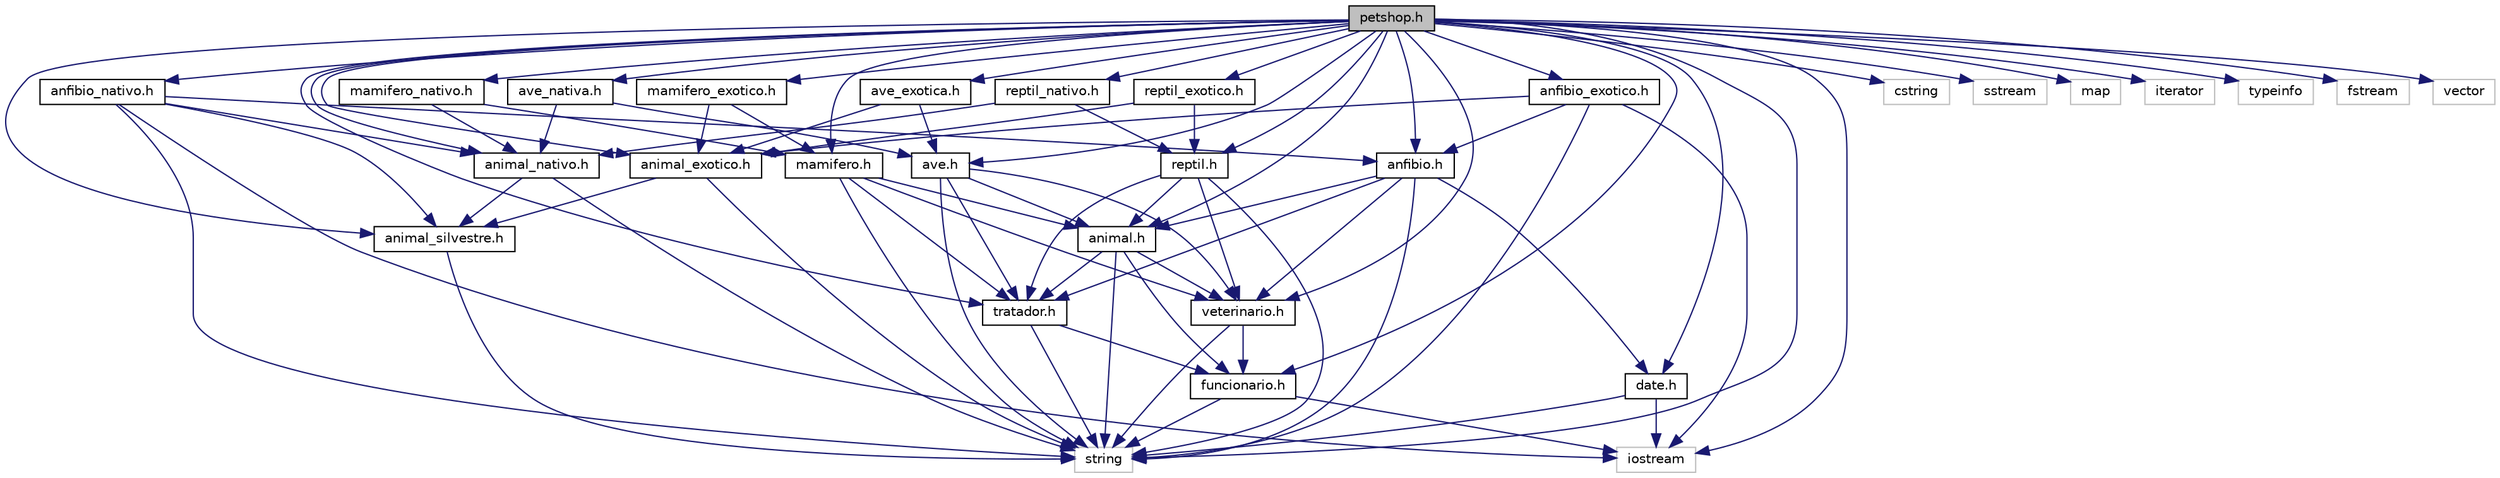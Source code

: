 digraph "petshop.h"
{
  edge [fontname="Helvetica",fontsize="10",labelfontname="Helvetica",labelfontsize="10"];
  node [fontname="Helvetica",fontsize="10",shape=record];
  Node0 [label="petshop.h",height=0.2,width=0.4,color="black", fillcolor="grey75", style="filled", fontcolor="black"];
  Node0 -> Node1 [color="midnightblue",fontsize="10",style="solid"];
  Node1 [label="iostream",height=0.2,width=0.4,color="grey75", fillcolor="white", style="filled"];
  Node0 -> Node2 [color="midnightblue",fontsize="10",style="solid"];
  Node2 [label="string",height=0.2,width=0.4,color="grey75", fillcolor="white", style="filled"];
  Node0 -> Node3 [color="midnightblue",fontsize="10",style="solid"];
  Node3 [label="cstring",height=0.2,width=0.4,color="grey75", fillcolor="white", style="filled"];
  Node0 -> Node4 [color="midnightblue",fontsize="10",style="solid"];
  Node4 [label="sstream",height=0.2,width=0.4,color="grey75", fillcolor="white", style="filled"];
  Node0 -> Node5 [color="midnightblue",fontsize="10",style="solid"];
  Node5 [label="map",height=0.2,width=0.4,color="grey75", fillcolor="white", style="filled"];
  Node0 -> Node6 [color="midnightblue",fontsize="10",style="solid"];
  Node6 [label="iterator",height=0.2,width=0.4,color="grey75", fillcolor="white", style="filled"];
  Node0 -> Node7 [color="midnightblue",fontsize="10",style="solid"];
  Node7 [label="typeinfo",height=0.2,width=0.4,color="grey75", fillcolor="white", style="filled"];
  Node0 -> Node8 [color="midnightblue",fontsize="10",style="solid"];
  Node8 [label="fstream",height=0.2,width=0.4,color="grey75", fillcolor="white", style="filled"];
  Node0 -> Node9 [color="midnightblue",fontsize="10",style="solid"];
  Node9 [label="vector",height=0.2,width=0.4,color="grey75", fillcolor="white", style="filled"];
  Node0 -> Node10 [color="midnightblue",fontsize="10",style="solid"];
  Node10 [label="funcionario.h",height=0.2,width=0.4,color="black", fillcolor="white", style="filled",URL="$funcionario_8h.html",tooltip="Estrutura de dados da classe de Funcionário. "];
  Node10 -> Node2 [color="midnightblue",fontsize="10",style="solid"];
  Node10 -> Node1 [color="midnightblue",fontsize="10",style="solid"];
  Node0 -> Node11 [color="midnightblue",fontsize="10",style="solid"];
  Node11 [label="tratador.h",height=0.2,width=0.4,color="black", fillcolor="white", style="filled",URL="$tratador_8h.html",tooltip="Estrutura de dados da classe de Tratador. "];
  Node11 -> Node2 [color="midnightblue",fontsize="10",style="solid"];
  Node11 -> Node10 [color="midnightblue",fontsize="10",style="solid"];
  Node0 -> Node12 [color="midnightblue",fontsize="10",style="solid"];
  Node12 [label="veterinario.h",height=0.2,width=0.4,color="black", fillcolor="white", style="filled",URL="$veterinario_8h.html",tooltip="Estrutura de dados da classe de Veterinário. "];
  Node12 -> Node2 [color="midnightblue",fontsize="10",style="solid"];
  Node12 -> Node10 [color="midnightblue",fontsize="10",style="solid"];
  Node0 -> Node13 [color="midnightblue",fontsize="10",style="solid"];
  Node13 [label="animal.h",height=0.2,width=0.4,color="black", fillcolor="white", style="filled",URL="$animal_8h.html",tooltip="Estrutura de dados da classe de Animal. "];
  Node13 -> Node2 [color="midnightblue",fontsize="10",style="solid"];
  Node13 -> Node10 [color="midnightblue",fontsize="10",style="solid"];
  Node13 -> Node12 [color="midnightblue",fontsize="10",style="solid"];
  Node13 -> Node11 [color="midnightblue",fontsize="10",style="solid"];
  Node0 -> Node14 [color="midnightblue",fontsize="10",style="solid"];
  Node14 [label="animal_silvestre.h",height=0.2,width=0.4,color="black", fillcolor="white", style="filled",URL="$animal__silvestre_8h.html",tooltip="Estrutura de dados da classe de Animal Silvestre. "];
  Node14 -> Node2 [color="midnightblue",fontsize="10",style="solid"];
  Node0 -> Node15 [color="midnightblue",fontsize="10",style="solid"];
  Node15 [label="animal_nativo.h",height=0.2,width=0.4,color="black", fillcolor="white", style="filled",URL="$animal__nativo_8h.html",tooltip="Estrutura de dados da classe de Animal Nativo. "];
  Node15 -> Node2 [color="midnightblue",fontsize="10",style="solid"];
  Node15 -> Node14 [color="midnightblue",fontsize="10",style="solid"];
  Node0 -> Node16 [color="midnightblue",fontsize="10",style="solid"];
  Node16 [label="animal_exotico.h",height=0.2,width=0.4,color="black", fillcolor="white", style="filled",URL="$animal__exotico_8h.html",tooltip="Estrutura de dados da classe de Animal Exótico. "];
  Node16 -> Node2 [color="midnightblue",fontsize="10",style="solid"];
  Node16 -> Node14 [color="midnightblue",fontsize="10",style="solid"];
  Node0 -> Node17 [color="midnightblue",fontsize="10",style="solid"];
  Node17 [label="anfibio.h",height=0.2,width=0.4,color="black", fillcolor="white", style="filled",URL="$anfibio_8h.html",tooltip="Estrutura de dados da classe de Anfíbio. "];
  Node17 -> Node2 [color="midnightblue",fontsize="10",style="solid"];
  Node17 -> Node13 [color="midnightblue",fontsize="10",style="solid"];
  Node17 -> Node12 [color="midnightblue",fontsize="10",style="solid"];
  Node17 -> Node11 [color="midnightblue",fontsize="10",style="solid"];
  Node17 -> Node18 [color="midnightblue",fontsize="10",style="solid"];
  Node18 [label="date.h",height=0.2,width=0.4,color="black", fillcolor="white", style="filled",URL="$date_8h.html",tooltip="Estrutura de dados da classe de date. "];
  Node18 -> Node1 [color="midnightblue",fontsize="10",style="solid"];
  Node18 -> Node2 [color="midnightblue",fontsize="10",style="solid"];
  Node0 -> Node19 [color="midnightblue",fontsize="10",style="solid"];
  Node19 [label="anfibio_nativo.h",height=0.2,width=0.4,color="black", fillcolor="white", style="filled",URL="$anfibio__nativo_8h.html",tooltip="Estrutura de dados da classe de Anfíbio Nativo. "];
  Node19 -> Node1 [color="midnightblue",fontsize="10",style="solid"];
  Node19 -> Node2 [color="midnightblue",fontsize="10",style="solid"];
  Node19 -> Node17 [color="midnightblue",fontsize="10",style="solid"];
  Node19 -> Node15 [color="midnightblue",fontsize="10",style="solid"];
  Node19 -> Node14 [color="midnightblue",fontsize="10",style="solid"];
  Node0 -> Node20 [color="midnightblue",fontsize="10",style="solid"];
  Node20 [label="anfibio_exotico.h",height=0.2,width=0.4,color="black", fillcolor="white", style="filled",URL="$anfibio__exotico_8h.html",tooltip="Estrutura de dados da classe de Anfíbio Exótico. "];
  Node20 -> Node1 [color="midnightblue",fontsize="10",style="solid"];
  Node20 -> Node2 [color="midnightblue",fontsize="10",style="solid"];
  Node20 -> Node17 [color="midnightblue",fontsize="10",style="solid"];
  Node20 -> Node16 [color="midnightblue",fontsize="10",style="solid"];
  Node0 -> Node21 [color="midnightblue",fontsize="10",style="solid"];
  Node21 [label="mamifero.h",height=0.2,width=0.4,color="black", fillcolor="white", style="filled",URL="$mamifero_8h.html",tooltip="Estrutura de dados da classe de Mamífero. "];
  Node21 -> Node2 [color="midnightblue",fontsize="10",style="solid"];
  Node21 -> Node13 [color="midnightblue",fontsize="10",style="solid"];
  Node21 -> Node12 [color="midnightblue",fontsize="10",style="solid"];
  Node21 -> Node11 [color="midnightblue",fontsize="10",style="solid"];
  Node0 -> Node22 [color="midnightblue",fontsize="10",style="solid"];
  Node22 [label="mamifero_nativo.h",height=0.2,width=0.4,color="black", fillcolor="white", style="filled",URL="$mamifero__nativo_8h.html",tooltip="Estrutura de dados da classe de Mamífero Nativo. "];
  Node22 -> Node21 [color="midnightblue",fontsize="10",style="solid"];
  Node22 -> Node15 [color="midnightblue",fontsize="10",style="solid"];
  Node0 -> Node23 [color="midnightblue",fontsize="10",style="solid"];
  Node23 [label="mamifero_exotico.h",height=0.2,width=0.4,color="black", fillcolor="white", style="filled",URL="$mamifero__exotico_8h.html",tooltip="Estrutura de dados da classe de Mamífero Exótico. "];
  Node23 -> Node21 [color="midnightblue",fontsize="10",style="solid"];
  Node23 -> Node16 [color="midnightblue",fontsize="10",style="solid"];
  Node0 -> Node24 [color="midnightblue",fontsize="10",style="solid"];
  Node24 [label="reptil.h",height=0.2,width=0.4,color="black", fillcolor="white", style="filled",URL="$reptil_8h.html",tooltip="Estrutura de dados da classe de Réptil. "];
  Node24 -> Node2 [color="midnightblue",fontsize="10",style="solid"];
  Node24 -> Node13 [color="midnightblue",fontsize="10",style="solid"];
  Node24 -> Node12 [color="midnightblue",fontsize="10",style="solid"];
  Node24 -> Node11 [color="midnightblue",fontsize="10",style="solid"];
  Node0 -> Node25 [color="midnightblue",fontsize="10",style="solid"];
  Node25 [label="reptil_nativo.h",height=0.2,width=0.4,color="black", fillcolor="white", style="filled",URL="$reptil__nativo_8h.html",tooltip="Estrutura de dados da classe de Réptil Nativo. "];
  Node25 -> Node24 [color="midnightblue",fontsize="10",style="solid"];
  Node25 -> Node15 [color="midnightblue",fontsize="10",style="solid"];
  Node0 -> Node26 [color="midnightblue",fontsize="10",style="solid"];
  Node26 [label="reptil_exotico.h",height=0.2,width=0.4,color="black", fillcolor="white", style="filled",URL="$reptil__exotico_8h.html",tooltip="Estrutura de dados da classe de Réptil Exótico. "];
  Node26 -> Node24 [color="midnightblue",fontsize="10",style="solid"];
  Node26 -> Node16 [color="midnightblue",fontsize="10",style="solid"];
  Node0 -> Node27 [color="midnightblue",fontsize="10",style="solid"];
  Node27 [label="ave.h",height=0.2,width=0.4,color="black", fillcolor="white", style="filled",URL="$ave_8h.html",tooltip="Estrutura de dados da classe de Ave. "];
  Node27 -> Node2 [color="midnightblue",fontsize="10",style="solid"];
  Node27 -> Node13 [color="midnightblue",fontsize="10",style="solid"];
  Node27 -> Node12 [color="midnightblue",fontsize="10",style="solid"];
  Node27 -> Node11 [color="midnightblue",fontsize="10",style="solid"];
  Node0 -> Node28 [color="midnightblue",fontsize="10",style="solid"];
  Node28 [label="ave_exotica.h",height=0.2,width=0.4,color="black", fillcolor="white", style="filled",URL="$ave__exotica_8h.html",tooltip="Estrutura de dados da classe de Ave Exótica. "];
  Node28 -> Node27 [color="midnightblue",fontsize="10",style="solid"];
  Node28 -> Node16 [color="midnightblue",fontsize="10",style="solid"];
  Node0 -> Node29 [color="midnightblue",fontsize="10",style="solid"];
  Node29 [label="ave_nativa.h",height=0.2,width=0.4,color="black", fillcolor="white", style="filled",URL="$ave__nativa_8h.html",tooltip="Estrutura de dados da classe de Ave Nativa. "];
  Node29 -> Node27 [color="midnightblue",fontsize="10",style="solid"];
  Node29 -> Node15 [color="midnightblue",fontsize="10",style="solid"];
  Node0 -> Node18 [color="midnightblue",fontsize="10",style="solid"];
}
